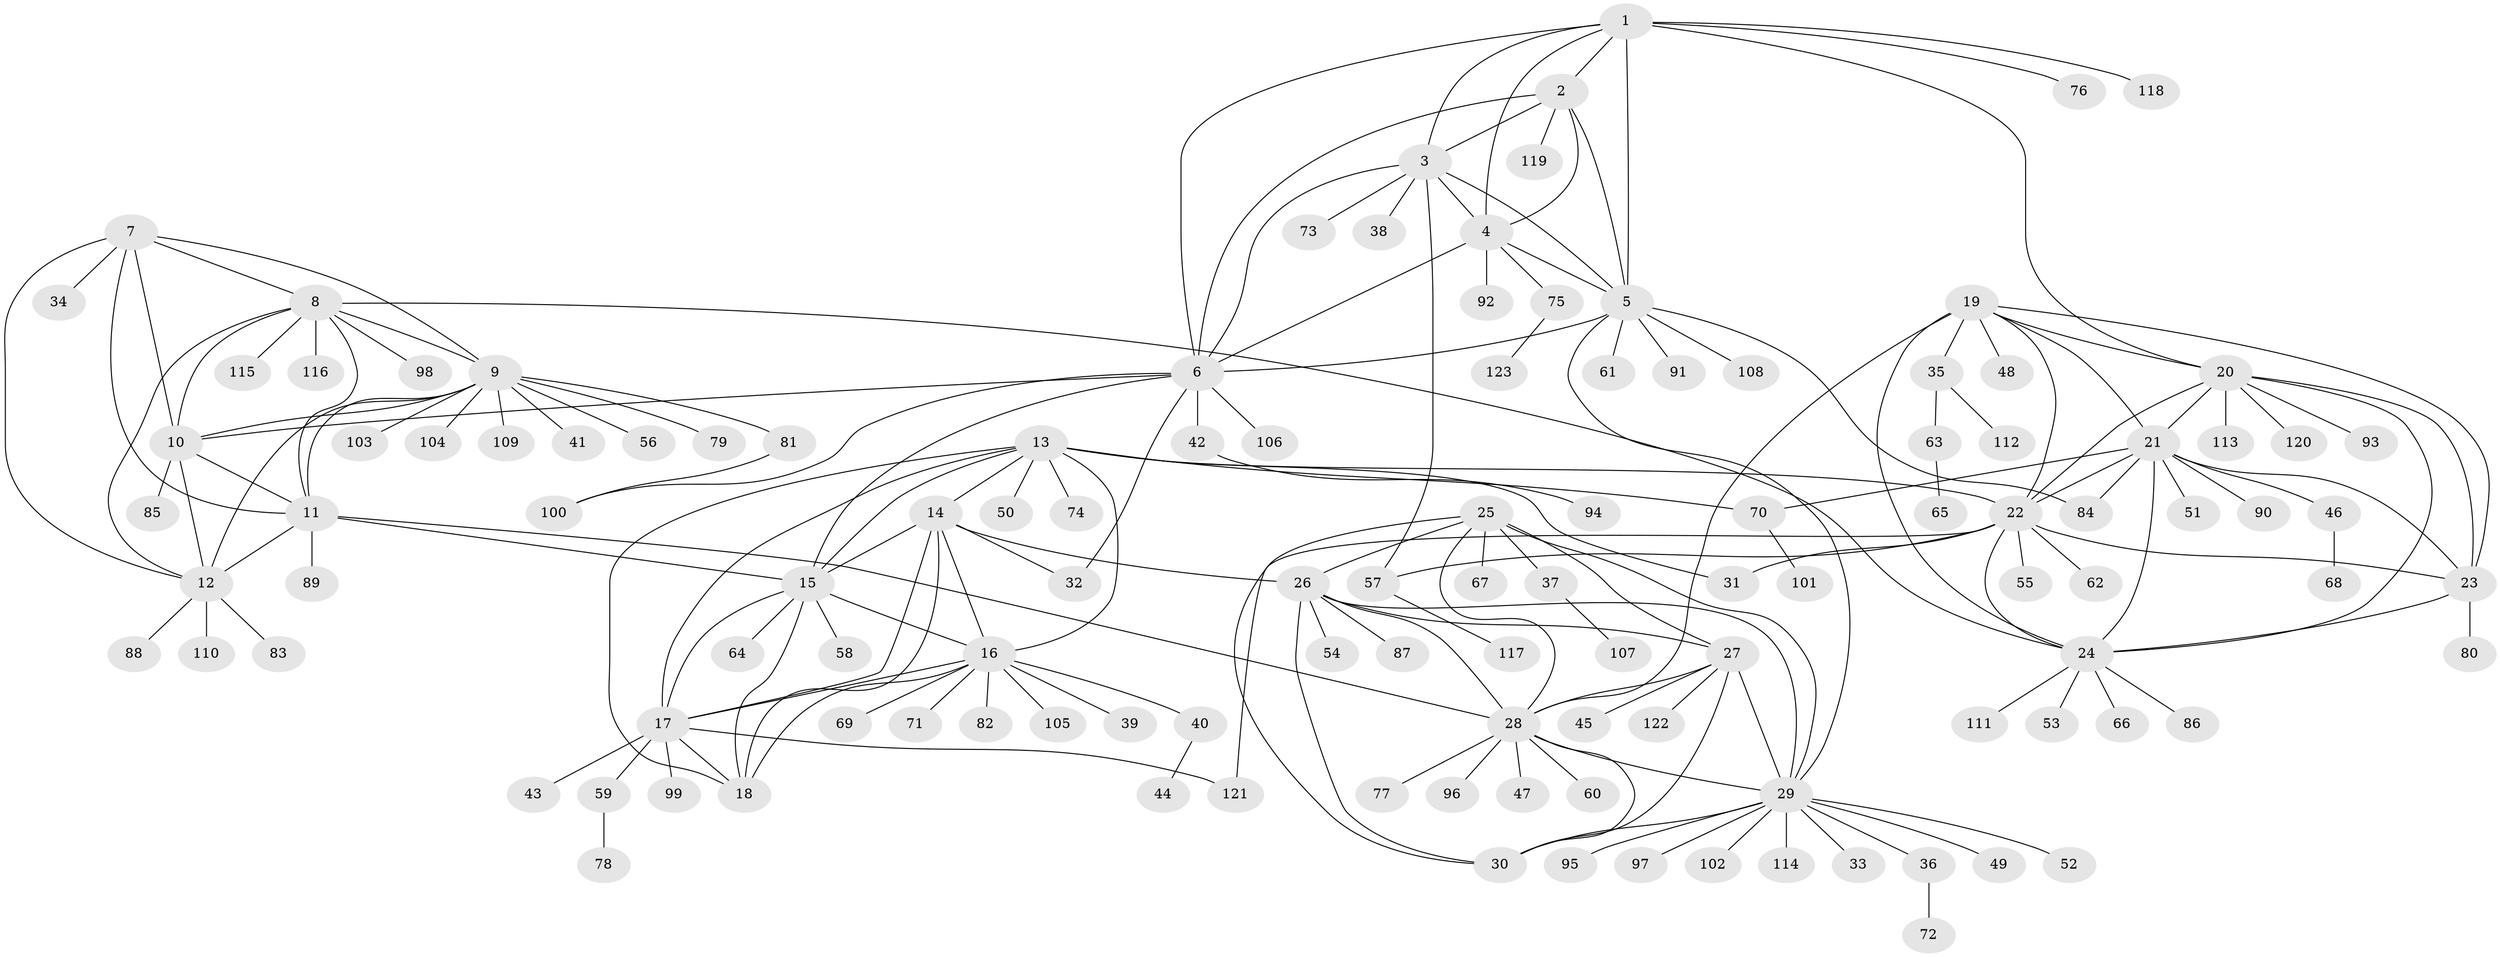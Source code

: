 // coarse degree distribution, {3: 0.04081632653061224, 5: 0.02040816326530612, 1: 0.8163265306122449, 6: 0.02040816326530612, 7: 0.04081632653061224, 15: 0.02040816326530612, 10: 0.04081632653061224}
// Generated by graph-tools (version 1.1) at 2025/57/03/04/25 21:57:16]
// undirected, 123 vertices, 185 edges
graph export_dot {
graph [start="1"]
  node [color=gray90,style=filled];
  1;
  2;
  3;
  4;
  5;
  6;
  7;
  8;
  9;
  10;
  11;
  12;
  13;
  14;
  15;
  16;
  17;
  18;
  19;
  20;
  21;
  22;
  23;
  24;
  25;
  26;
  27;
  28;
  29;
  30;
  31;
  32;
  33;
  34;
  35;
  36;
  37;
  38;
  39;
  40;
  41;
  42;
  43;
  44;
  45;
  46;
  47;
  48;
  49;
  50;
  51;
  52;
  53;
  54;
  55;
  56;
  57;
  58;
  59;
  60;
  61;
  62;
  63;
  64;
  65;
  66;
  67;
  68;
  69;
  70;
  71;
  72;
  73;
  74;
  75;
  76;
  77;
  78;
  79;
  80;
  81;
  82;
  83;
  84;
  85;
  86;
  87;
  88;
  89;
  90;
  91;
  92;
  93;
  94;
  95;
  96;
  97;
  98;
  99;
  100;
  101;
  102;
  103;
  104;
  105;
  106;
  107;
  108;
  109;
  110;
  111;
  112;
  113;
  114;
  115;
  116;
  117;
  118;
  119;
  120;
  121;
  122;
  123;
  1 -- 2;
  1 -- 3;
  1 -- 4;
  1 -- 5;
  1 -- 6;
  1 -- 20;
  1 -- 76;
  1 -- 118;
  2 -- 3;
  2 -- 4;
  2 -- 5;
  2 -- 6;
  2 -- 119;
  3 -- 4;
  3 -- 5;
  3 -- 6;
  3 -- 38;
  3 -- 57;
  3 -- 73;
  4 -- 5;
  4 -- 6;
  4 -- 75;
  4 -- 92;
  5 -- 6;
  5 -- 29;
  5 -- 61;
  5 -- 84;
  5 -- 91;
  5 -- 108;
  6 -- 10;
  6 -- 15;
  6 -- 32;
  6 -- 42;
  6 -- 100;
  6 -- 106;
  7 -- 8;
  7 -- 9;
  7 -- 10;
  7 -- 11;
  7 -- 12;
  7 -- 34;
  8 -- 9;
  8 -- 10;
  8 -- 11;
  8 -- 12;
  8 -- 24;
  8 -- 98;
  8 -- 115;
  8 -- 116;
  9 -- 10;
  9 -- 11;
  9 -- 12;
  9 -- 41;
  9 -- 56;
  9 -- 79;
  9 -- 81;
  9 -- 103;
  9 -- 104;
  9 -- 109;
  10 -- 11;
  10 -- 12;
  10 -- 85;
  11 -- 12;
  11 -- 15;
  11 -- 28;
  11 -- 89;
  12 -- 83;
  12 -- 88;
  12 -- 110;
  13 -- 14;
  13 -- 15;
  13 -- 16;
  13 -- 17;
  13 -- 18;
  13 -- 22;
  13 -- 31;
  13 -- 50;
  13 -- 70;
  13 -- 74;
  14 -- 15;
  14 -- 16;
  14 -- 17;
  14 -- 18;
  14 -- 26;
  14 -- 32;
  15 -- 16;
  15 -- 17;
  15 -- 18;
  15 -- 58;
  15 -- 64;
  16 -- 17;
  16 -- 18;
  16 -- 39;
  16 -- 40;
  16 -- 69;
  16 -- 71;
  16 -- 82;
  16 -- 105;
  17 -- 18;
  17 -- 43;
  17 -- 59;
  17 -- 99;
  17 -- 121;
  19 -- 20;
  19 -- 21;
  19 -- 22;
  19 -- 23;
  19 -- 24;
  19 -- 28;
  19 -- 35;
  19 -- 48;
  20 -- 21;
  20 -- 22;
  20 -- 23;
  20 -- 24;
  20 -- 93;
  20 -- 113;
  20 -- 120;
  21 -- 22;
  21 -- 23;
  21 -- 24;
  21 -- 46;
  21 -- 51;
  21 -- 70;
  21 -- 84;
  21 -- 90;
  22 -- 23;
  22 -- 24;
  22 -- 31;
  22 -- 55;
  22 -- 57;
  22 -- 62;
  22 -- 121;
  23 -- 24;
  23 -- 80;
  24 -- 53;
  24 -- 66;
  24 -- 86;
  24 -- 111;
  25 -- 26;
  25 -- 27;
  25 -- 28;
  25 -- 29;
  25 -- 30;
  25 -- 37;
  25 -- 67;
  26 -- 27;
  26 -- 28;
  26 -- 29;
  26 -- 30;
  26 -- 54;
  26 -- 87;
  27 -- 28;
  27 -- 29;
  27 -- 30;
  27 -- 45;
  27 -- 122;
  28 -- 29;
  28 -- 30;
  28 -- 47;
  28 -- 60;
  28 -- 77;
  28 -- 96;
  29 -- 30;
  29 -- 33;
  29 -- 36;
  29 -- 49;
  29 -- 52;
  29 -- 95;
  29 -- 97;
  29 -- 102;
  29 -- 114;
  35 -- 63;
  35 -- 112;
  36 -- 72;
  37 -- 107;
  40 -- 44;
  42 -- 94;
  46 -- 68;
  57 -- 117;
  59 -- 78;
  63 -- 65;
  70 -- 101;
  75 -- 123;
  81 -- 100;
}
